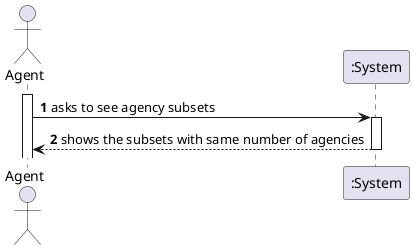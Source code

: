 @startuml
'alt styling
skinparam SequenceGroupHeaderFontColor green
skinparam SequenceGroupFontColor blue
skinparam SequenceGroupFontSize 15
'Middle text styling
'skinparam sequenceMessageAlign center
'skinparam sequenceMessageAlign direction
autonumber
autonumber

actor "Agent" as AGT
participant ":System" as System

activate AGT

AGT -> System : asks to see agency subsets
activate System


System -->AGT :shows the subsets with same number of agencies
deactivate System


@enduml